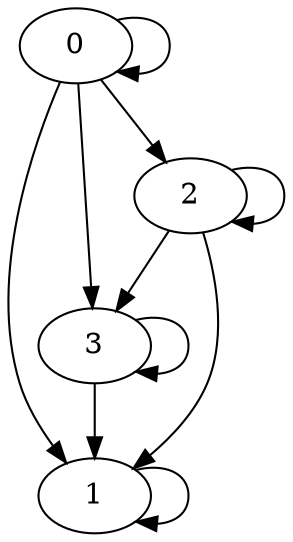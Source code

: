 digraph {
    1;
    0;
    3;
    2;
    2 -> 2;
    1 -> 1;
    0 -> 0;
    2 -> 3;
    0 -> 3;
    3 -> 1;
    0 -> 1;
    3 -> 3;
    2 -> 1;
    0 -> 2;
}